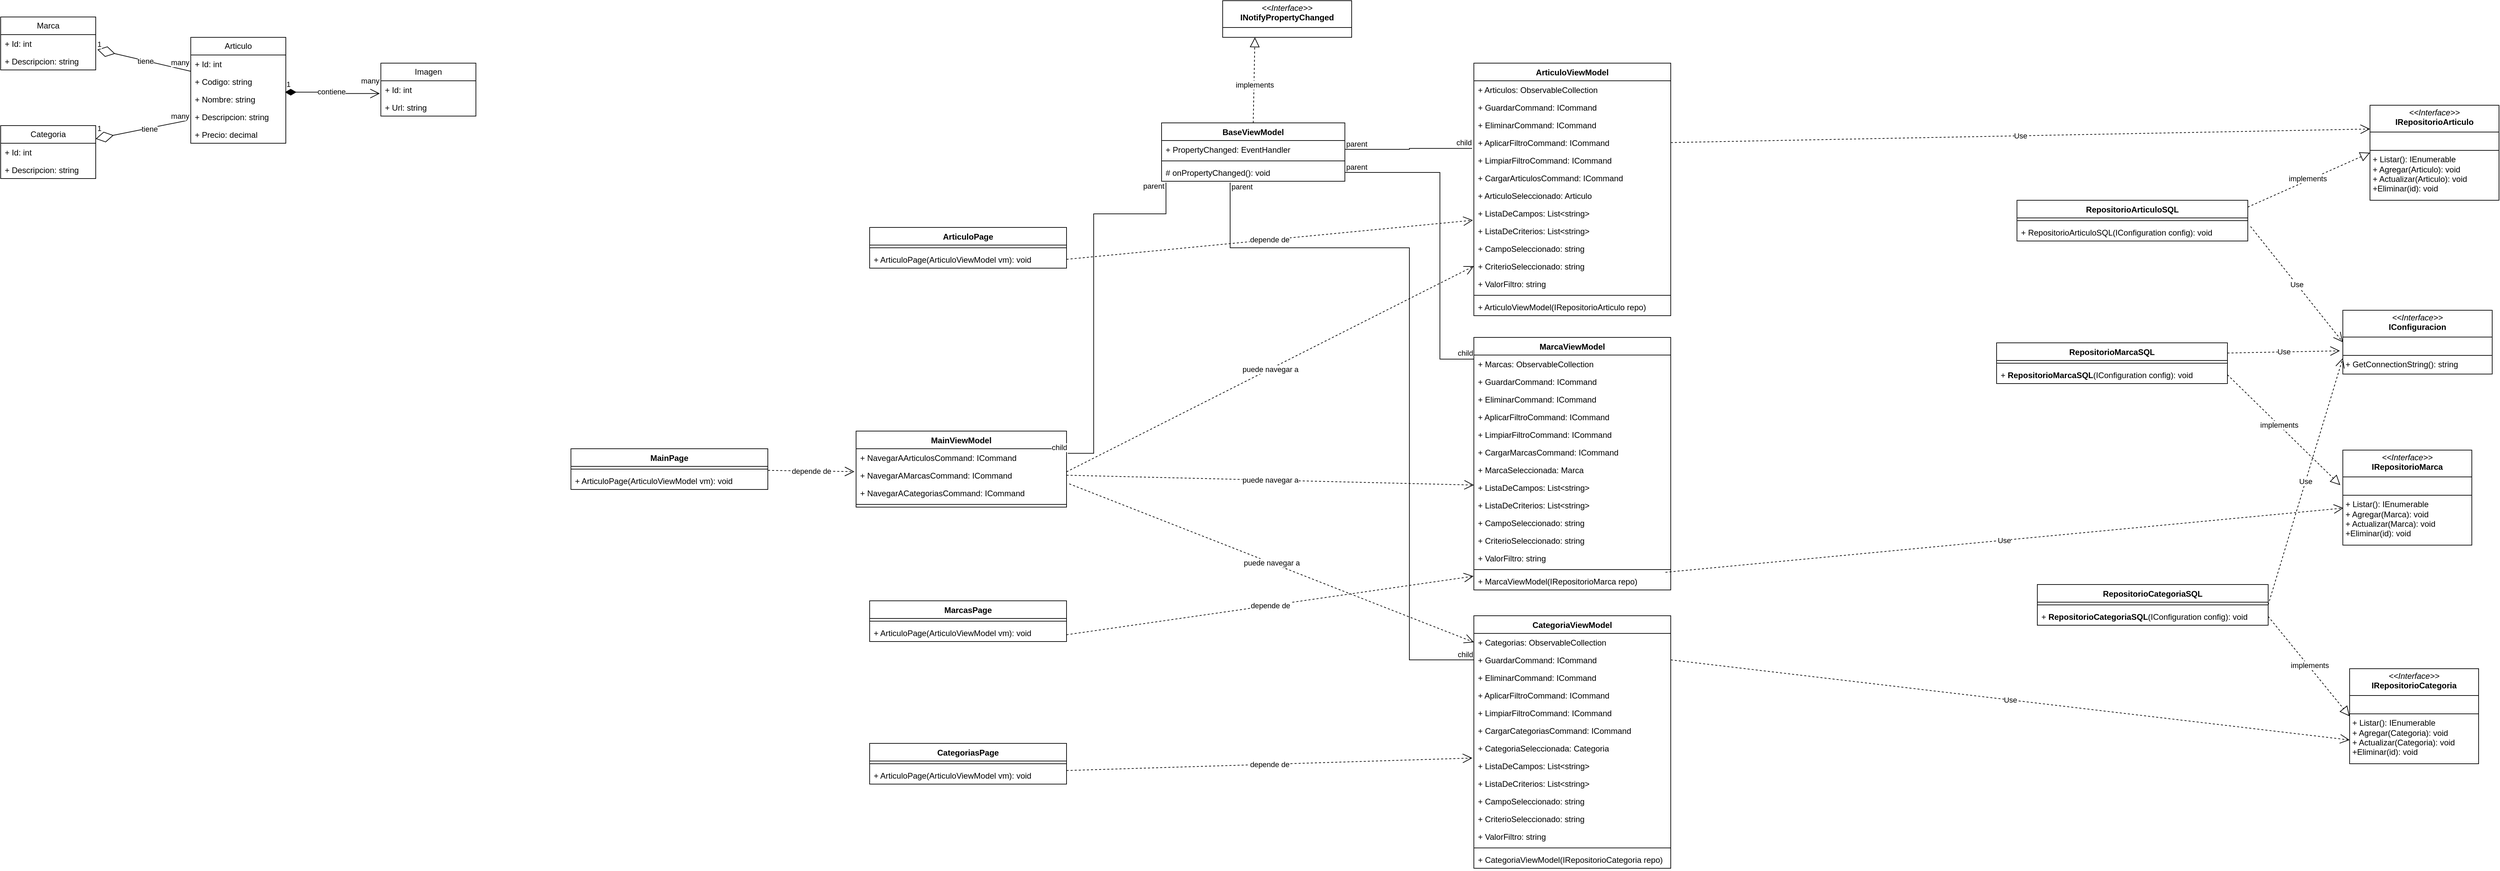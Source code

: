 <mxfile version="28.2.5">
  <diagram name="Page-1" id="niYSZ-BclHpuc8kR9TYs">
    <mxGraphModel dx="2248" dy="879" grid="1" gridSize="10" guides="1" tooltips="1" connect="1" arrows="1" fold="1" page="1" pageScale="1" pageWidth="200" pageHeight="200" math="0" shadow="0">
      <root>
        <mxCell id="v7loar4NtZiH1IZPTKfI-0" />
        <mxCell id="v7loar4NtZiH1IZPTKfI-1" parent="v7loar4NtZiH1IZPTKfI-0" />
        <mxCell id="2lPDT9tBsX9n8PKWMI---0" value="ArticuloViewModel" style="swimlane;fontStyle=1;align=center;verticalAlign=top;childLayout=stackLayout;horizontal=1;startSize=26;horizontalStack=0;resizeParent=1;resizeParentMax=0;resizeLast=0;collapsible=1;marginBottom=0;whiteSpace=wrap;html=1;" vertex="1" parent="v7loar4NtZiH1IZPTKfI-1">
          <mxGeometry x="1420" y="-92" width="290" height="372" as="geometry" />
        </mxCell>
        <mxCell id="2lPDT9tBsX9n8PKWMI---1" value="+ Articulos: ObservableCollection" style="text;strokeColor=none;fillColor=none;align=left;verticalAlign=top;spacingLeft=4;spacingRight=4;overflow=hidden;rotatable=0;points=[[0,0.5],[1,0.5]];portConstraint=eastwest;whiteSpace=wrap;html=1;" vertex="1" parent="2lPDT9tBsX9n8PKWMI---0">
          <mxGeometry y="26" width="290" height="26" as="geometry" />
        </mxCell>
        <mxCell id="2lPDT9tBsX9n8PKWMI---12" value="+ GuardarCommand: ICommand" style="text;strokeColor=none;fillColor=none;align=left;verticalAlign=top;spacingLeft=4;spacingRight=4;overflow=hidden;rotatable=0;points=[[0,0.5],[1,0.5]];portConstraint=eastwest;whiteSpace=wrap;html=1;" vertex="1" parent="2lPDT9tBsX9n8PKWMI---0">
          <mxGeometry y="52" width="290" height="26" as="geometry" />
        </mxCell>
        <mxCell id="2lPDT9tBsX9n8PKWMI---14" value="+ EliminarCommand: ICommand" style="text;strokeColor=none;fillColor=none;align=left;verticalAlign=top;spacingLeft=4;spacingRight=4;overflow=hidden;rotatable=0;points=[[0,0.5],[1,0.5]];portConstraint=eastwest;whiteSpace=wrap;html=1;" vertex="1" parent="2lPDT9tBsX9n8PKWMI---0">
          <mxGeometry y="78" width="290" height="26" as="geometry" />
        </mxCell>
        <mxCell id="2lPDT9tBsX9n8PKWMI---30" value="+ AplicarFiltroCommand: ICommand" style="text;strokeColor=none;fillColor=none;align=left;verticalAlign=top;spacingLeft=4;spacingRight=4;overflow=hidden;rotatable=0;points=[[0,0.5],[1,0.5]];portConstraint=eastwest;whiteSpace=wrap;html=1;" vertex="1" parent="2lPDT9tBsX9n8PKWMI---0">
          <mxGeometry y="104" width="290" height="26" as="geometry" />
        </mxCell>
        <mxCell id="2lPDT9tBsX9n8PKWMI---32" value="+ LimpiarFiltroCommand: ICommand" style="text;strokeColor=none;fillColor=none;align=left;verticalAlign=top;spacingLeft=4;spacingRight=4;overflow=hidden;rotatable=0;points=[[0,0.5],[1,0.5]];portConstraint=eastwest;whiteSpace=wrap;html=1;" vertex="1" parent="2lPDT9tBsX9n8PKWMI---0">
          <mxGeometry y="130" width="290" height="26" as="geometry" />
        </mxCell>
        <mxCell id="2lPDT9tBsX9n8PKWMI---63" value="+ CargarArticulosCommand: ICommand" style="text;strokeColor=none;fillColor=none;align=left;verticalAlign=top;spacingLeft=4;spacingRight=4;overflow=hidden;rotatable=0;points=[[0,0.5],[1,0.5]];portConstraint=eastwest;whiteSpace=wrap;html=1;" vertex="1" parent="2lPDT9tBsX9n8PKWMI---0">
          <mxGeometry y="156" width="290" height="26" as="geometry" />
        </mxCell>
        <mxCell id="2lPDT9tBsX9n8PKWMI---23" value="+ ArticuloSeleccionado: Articulo" style="text;strokeColor=none;fillColor=none;align=left;verticalAlign=top;spacingLeft=4;spacingRight=4;overflow=hidden;rotatable=0;points=[[0,0.5],[1,0.5]];portConstraint=eastwest;whiteSpace=wrap;html=1;" vertex="1" parent="2lPDT9tBsX9n8PKWMI---0">
          <mxGeometry y="182" width="290" height="26" as="geometry" />
        </mxCell>
        <mxCell id="2lPDT9tBsX9n8PKWMI---15" value="+ ListaDeCampos: List&amp;lt;string&amp;gt;" style="text;strokeColor=none;fillColor=none;align=left;verticalAlign=top;spacingLeft=4;spacingRight=4;overflow=hidden;rotatable=0;points=[[0,0.5],[1,0.5]];portConstraint=eastwest;whiteSpace=wrap;html=1;" vertex="1" parent="2lPDT9tBsX9n8PKWMI---0">
          <mxGeometry y="208" width="290" height="26" as="geometry" />
        </mxCell>
        <mxCell id="2lPDT9tBsX9n8PKWMI---24" value="+ ListaDeCriterios: List&amp;lt;string&amp;gt;" style="text;strokeColor=none;fillColor=none;align=left;verticalAlign=top;spacingLeft=4;spacingRight=4;overflow=hidden;rotatable=0;points=[[0,0.5],[1,0.5]];portConstraint=eastwest;whiteSpace=wrap;html=1;" vertex="1" parent="2lPDT9tBsX9n8PKWMI---0">
          <mxGeometry y="234" width="290" height="26" as="geometry" />
        </mxCell>
        <mxCell id="2lPDT9tBsX9n8PKWMI---26" value="+ CampoSeleccionado: string" style="text;strokeColor=none;fillColor=none;align=left;verticalAlign=top;spacingLeft=4;spacingRight=4;overflow=hidden;rotatable=0;points=[[0,0.5],[1,0.5]];portConstraint=eastwest;whiteSpace=wrap;html=1;" vertex="1" parent="2lPDT9tBsX9n8PKWMI---0">
          <mxGeometry y="260" width="290" height="26" as="geometry" />
        </mxCell>
        <mxCell id="2lPDT9tBsX9n8PKWMI---27" value="+ CriterioSeleccionado: string" style="text;strokeColor=none;fillColor=none;align=left;verticalAlign=top;spacingLeft=4;spacingRight=4;overflow=hidden;rotatable=0;points=[[0,0.5],[1,0.5]];portConstraint=eastwest;whiteSpace=wrap;html=1;" vertex="1" parent="2lPDT9tBsX9n8PKWMI---0">
          <mxGeometry y="286" width="290" height="26" as="geometry" />
        </mxCell>
        <mxCell id="2lPDT9tBsX9n8PKWMI---25" value="+ ValorFiltro: string" style="text;strokeColor=none;fillColor=none;align=left;verticalAlign=top;spacingLeft=4;spacingRight=4;overflow=hidden;rotatable=0;points=[[0,0.5],[1,0.5]];portConstraint=eastwest;whiteSpace=wrap;html=1;" vertex="1" parent="2lPDT9tBsX9n8PKWMI---0">
          <mxGeometry y="312" width="290" height="26" as="geometry" />
        </mxCell>
        <mxCell id="2lPDT9tBsX9n8PKWMI---2" value="" style="line;strokeWidth=1;fillColor=none;align=left;verticalAlign=middle;spacingTop=-1;spacingLeft=3;spacingRight=3;rotatable=0;labelPosition=right;points=[];portConstraint=eastwest;strokeColor=inherit;" vertex="1" parent="2lPDT9tBsX9n8PKWMI---0">
          <mxGeometry y="338" width="290" height="8" as="geometry" />
        </mxCell>
        <mxCell id="2lPDT9tBsX9n8PKWMI---3" value="+ ArticuloViewModel(IRepositorioArticulo repo)" style="text;strokeColor=none;fillColor=none;align=left;verticalAlign=top;spacingLeft=4;spacingRight=4;overflow=hidden;rotatable=0;points=[[0,0.5],[1,0.5]];portConstraint=eastwest;whiteSpace=wrap;html=1;" vertex="1" parent="2lPDT9tBsX9n8PKWMI---0">
          <mxGeometry y="346" width="290" height="26" as="geometry" />
        </mxCell>
        <mxCell id="2lPDT9tBsX9n8PKWMI---33" value="MarcaViewModel" style="swimlane;fontStyle=1;align=center;verticalAlign=top;childLayout=stackLayout;horizontal=1;startSize=26;horizontalStack=0;resizeParent=1;resizeParentMax=0;resizeLast=0;collapsible=1;marginBottom=0;whiteSpace=wrap;html=1;" vertex="1" parent="v7loar4NtZiH1IZPTKfI-1">
          <mxGeometry x="1420" y="312" width="290" height="372" as="geometry" />
        </mxCell>
        <mxCell id="2lPDT9tBsX9n8PKWMI---34" value="+ Marcas: ObservableCollection" style="text;strokeColor=none;fillColor=none;align=left;verticalAlign=top;spacingLeft=4;spacingRight=4;overflow=hidden;rotatable=0;points=[[0,0.5],[1,0.5]];portConstraint=eastwest;whiteSpace=wrap;html=1;" vertex="1" parent="2lPDT9tBsX9n8PKWMI---33">
          <mxGeometry y="26" width="290" height="26" as="geometry" />
        </mxCell>
        <mxCell id="2lPDT9tBsX9n8PKWMI---35" value="+ GuardarCommand: ICommand" style="text;strokeColor=none;fillColor=none;align=left;verticalAlign=top;spacingLeft=4;spacingRight=4;overflow=hidden;rotatable=0;points=[[0,0.5],[1,0.5]];portConstraint=eastwest;whiteSpace=wrap;html=1;" vertex="1" parent="2lPDT9tBsX9n8PKWMI---33">
          <mxGeometry y="52" width="290" height="26" as="geometry" />
        </mxCell>
        <mxCell id="2lPDT9tBsX9n8PKWMI---36" value="+ EliminarCommand: ICommand" style="text;strokeColor=none;fillColor=none;align=left;verticalAlign=top;spacingLeft=4;spacingRight=4;overflow=hidden;rotatable=0;points=[[0,0.5],[1,0.5]];portConstraint=eastwest;whiteSpace=wrap;html=1;" vertex="1" parent="2lPDT9tBsX9n8PKWMI---33">
          <mxGeometry y="78" width="290" height="26" as="geometry" />
        </mxCell>
        <mxCell id="2lPDT9tBsX9n8PKWMI---37" value="+ AplicarFiltroCommand: ICommand" style="text;strokeColor=none;fillColor=none;align=left;verticalAlign=top;spacingLeft=4;spacingRight=4;overflow=hidden;rotatable=0;points=[[0,0.5],[1,0.5]];portConstraint=eastwest;whiteSpace=wrap;html=1;" vertex="1" parent="2lPDT9tBsX9n8PKWMI---33">
          <mxGeometry y="104" width="290" height="26" as="geometry" />
        </mxCell>
        <mxCell id="2lPDT9tBsX9n8PKWMI---38" value="+ LimpiarFiltroCommand: ICommand" style="text;strokeColor=none;fillColor=none;align=left;verticalAlign=top;spacingLeft=4;spacingRight=4;overflow=hidden;rotatable=0;points=[[0,0.5],[1,0.5]];portConstraint=eastwest;whiteSpace=wrap;html=1;" vertex="1" parent="2lPDT9tBsX9n8PKWMI---33">
          <mxGeometry y="130" width="290" height="26" as="geometry" />
        </mxCell>
        <mxCell id="2lPDT9tBsX9n8PKWMI---62" value="+ CargarMarcasCommand: ICommand" style="text;strokeColor=none;fillColor=none;align=left;verticalAlign=top;spacingLeft=4;spacingRight=4;overflow=hidden;rotatable=0;points=[[0,0.5],[1,0.5]];portConstraint=eastwest;whiteSpace=wrap;html=1;" vertex="1" parent="2lPDT9tBsX9n8PKWMI---33">
          <mxGeometry y="156" width="290" height="26" as="geometry" />
        </mxCell>
        <mxCell id="2lPDT9tBsX9n8PKWMI---39" value="+ MarcaSeleccionada: Marca" style="text;strokeColor=none;fillColor=none;align=left;verticalAlign=top;spacingLeft=4;spacingRight=4;overflow=hidden;rotatable=0;points=[[0,0.5],[1,0.5]];portConstraint=eastwest;whiteSpace=wrap;html=1;" vertex="1" parent="2lPDT9tBsX9n8PKWMI---33">
          <mxGeometry y="182" width="290" height="26" as="geometry" />
        </mxCell>
        <mxCell id="2lPDT9tBsX9n8PKWMI---40" value="+ ListaDeCampos: List&amp;lt;string&amp;gt;" style="text;strokeColor=none;fillColor=none;align=left;verticalAlign=top;spacingLeft=4;spacingRight=4;overflow=hidden;rotatable=0;points=[[0,0.5],[1,0.5]];portConstraint=eastwest;whiteSpace=wrap;html=1;" vertex="1" parent="2lPDT9tBsX9n8PKWMI---33">
          <mxGeometry y="208" width="290" height="26" as="geometry" />
        </mxCell>
        <mxCell id="2lPDT9tBsX9n8PKWMI---41" value="+ ListaDeCriterios: List&amp;lt;string&amp;gt;" style="text;strokeColor=none;fillColor=none;align=left;verticalAlign=top;spacingLeft=4;spacingRight=4;overflow=hidden;rotatable=0;points=[[0,0.5],[1,0.5]];portConstraint=eastwest;whiteSpace=wrap;html=1;" vertex="1" parent="2lPDT9tBsX9n8PKWMI---33">
          <mxGeometry y="234" width="290" height="26" as="geometry" />
        </mxCell>
        <mxCell id="2lPDT9tBsX9n8PKWMI---42" value="+ CampoSeleccionado: string" style="text;strokeColor=none;fillColor=none;align=left;verticalAlign=top;spacingLeft=4;spacingRight=4;overflow=hidden;rotatable=0;points=[[0,0.5],[1,0.5]];portConstraint=eastwest;whiteSpace=wrap;html=1;" vertex="1" parent="2lPDT9tBsX9n8PKWMI---33">
          <mxGeometry y="260" width="290" height="26" as="geometry" />
        </mxCell>
        <mxCell id="2lPDT9tBsX9n8PKWMI---43" value="+ CriterioSeleccionado: string" style="text;strokeColor=none;fillColor=none;align=left;verticalAlign=top;spacingLeft=4;spacingRight=4;overflow=hidden;rotatable=0;points=[[0,0.5],[1,0.5]];portConstraint=eastwest;whiteSpace=wrap;html=1;" vertex="1" parent="2lPDT9tBsX9n8PKWMI---33">
          <mxGeometry y="286" width="290" height="26" as="geometry" />
        </mxCell>
        <mxCell id="2lPDT9tBsX9n8PKWMI---44" value="+ ValorFiltro: string" style="text;strokeColor=none;fillColor=none;align=left;verticalAlign=top;spacingLeft=4;spacingRight=4;overflow=hidden;rotatable=0;points=[[0,0.5],[1,0.5]];portConstraint=eastwest;whiteSpace=wrap;html=1;" vertex="1" parent="2lPDT9tBsX9n8PKWMI---33">
          <mxGeometry y="312" width="290" height="26" as="geometry" />
        </mxCell>
        <mxCell id="2lPDT9tBsX9n8PKWMI---45" value="" style="line;strokeWidth=1;fillColor=none;align=left;verticalAlign=middle;spacingTop=-1;spacingLeft=3;spacingRight=3;rotatable=0;labelPosition=right;points=[];portConstraint=eastwest;strokeColor=inherit;" vertex="1" parent="2lPDT9tBsX9n8PKWMI---33">
          <mxGeometry y="338" width="290" height="8" as="geometry" />
        </mxCell>
        <mxCell id="2lPDT9tBsX9n8PKWMI---46" value="+ MarcaViewModel(IRepositorioMarca repo)" style="text;strokeColor=none;fillColor=none;align=left;verticalAlign=top;spacingLeft=4;spacingRight=4;overflow=hidden;rotatable=0;points=[[0,0.5],[1,0.5]];portConstraint=eastwest;whiteSpace=wrap;html=1;" vertex="1" parent="2lPDT9tBsX9n8PKWMI---33">
          <mxGeometry y="346" width="290" height="26" as="geometry" />
        </mxCell>
        <mxCell id="2lPDT9tBsX9n8PKWMI---47" value="CategoriaViewModel" style="swimlane;fontStyle=1;align=center;verticalAlign=top;childLayout=stackLayout;horizontal=1;startSize=26;horizontalStack=0;resizeParent=1;resizeParentMax=0;resizeLast=0;collapsible=1;marginBottom=0;whiteSpace=wrap;html=1;" vertex="1" parent="v7loar4NtZiH1IZPTKfI-1">
          <mxGeometry x="1420" y="722" width="290" height="372" as="geometry" />
        </mxCell>
        <mxCell id="2lPDT9tBsX9n8PKWMI---48" value="+ Categorias: ObservableCollection" style="text;strokeColor=none;fillColor=none;align=left;verticalAlign=top;spacingLeft=4;spacingRight=4;overflow=hidden;rotatable=0;points=[[0,0.5],[1,0.5]];portConstraint=eastwest;whiteSpace=wrap;html=1;" vertex="1" parent="2lPDT9tBsX9n8PKWMI---47">
          <mxGeometry y="26" width="290" height="26" as="geometry" />
        </mxCell>
        <mxCell id="2lPDT9tBsX9n8PKWMI---49" value="+ GuardarCommand: ICommand" style="text;strokeColor=none;fillColor=none;align=left;verticalAlign=top;spacingLeft=4;spacingRight=4;overflow=hidden;rotatable=0;points=[[0,0.5],[1,0.5]];portConstraint=eastwest;whiteSpace=wrap;html=1;" vertex="1" parent="2lPDT9tBsX9n8PKWMI---47">
          <mxGeometry y="52" width="290" height="26" as="geometry" />
        </mxCell>
        <mxCell id="2lPDT9tBsX9n8PKWMI---50" value="+ EliminarCommand: ICommand" style="text;strokeColor=none;fillColor=none;align=left;verticalAlign=top;spacingLeft=4;spacingRight=4;overflow=hidden;rotatable=0;points=[[0,0.5],[1,0.5]];portConstraint=eastwest;whiteSpace=wrap;html=1;" vertex="1" parent="2lPDT9tBsX9n8PKWMI---47">
          <mxGeometry y="78" width="290" height="26" as="geometry" />
        </mxCell>
        <mxCell id="2lPDT9tBsX9n8PKWMI---51" value="+ AplicarFiltroCommand: ICommand" style="text;strokeColor=none;fillColor=none;align=left;verticalAlign=top;spacingLeft=4;spacingRight=4;overflow=hidden;rotatable=0;points=[[0,0.5],[1,0.5]];portConstraint=eastwest;whiteSpace=wrap;html=1;" vertex="1" parent="2lPDT9tBsX9n8PKWMI---47">
          <mxGeometry y="104" width="290" height="26" as="geometry" />
        </mxCell>
        <mxCell id="2lPDT9tBsX9n8PKWMI---52" value="+ LimpiarFiltroCommand: ICommand" style="text;strokeColor=none;fillColor=none;align=left;verticalAlign=top;spacingLeft=4;spacingRight=4;overflow=hidden;rotatable=0;points=[[0,0.5],[1,0.5]];portConstraint=eastwest;whiteSpace=wrap;html=1;" vertex="1" parent="2lPDT9tBsX9n8PKWMI---47">
          <mxGeometry y="130" width="290" height="26" as="geometry" />
        </mxCell>
        <mxCell id="2lPDT9tBsX9n8PKWMI---53" value="+ CargarCategoriasCommand: ICommand" style="text;strokeColor=none;fillColor=none;align=left;verticalAlign=top;spacingLeft=4;spacingRight=4;overflow=hidden;rotatable=0;points=[[0,0.5],[1,0.5]];portConstraint=eastwest;whiteSpace=wrap;html=1;" vertex="1" parent="2lPDT9tBsX9n8PKWMI---47">
          <mxGeometry y="156" width="290" height="26" as="geometry" />
        </mxCell>
        <mxCell id="2lPDT9tBsX9n8PKWMI---61" value="+ CategoriaSeleccionada: Categoria" style="text;strokeColor=none;fillColor=none;align=left;verticalAlign=top;spacingLeft=4;spacingRight=4;overflow=hidden;rotatable=0;points=[[0,0.5],[1,0.5]];portConstraint=eastwest;whiteSpace=wrap;html=1;" vertex="1" parent="2lPDT9tBsX9n8PKWMI---47">
          <mxGeometry y="182" width="290" height="26" as="geometry" />
        </mxCell>
        <mxCell id="2lPDT9tBsX9n8PKWMI---54" value="+ ListaDeCampos: List&amp;lt;string&amp;gt;" style="text;strokeColor=none;fillColor=none;align=left;verticalAlign=top;spacingLeft=4;spacingRight=4;overflow=hidden;rotatable=0;points=[[0,0.5],[1,0.5]];portConstraint=eastwest;whiteSpace=wrap;html=1;" vertex="1" parent="2lPDT9tBsX9n8PKWMI---47">
          <mxGeometry y="208" width="290" height="26" as="geometry" />
        </mxCell>
        <mxCell id="2lPDT9tBsX9n8PKWMI---55" value="+ ListaDeCriterios: List&amp;lt;string&amp;gt;" style="text;strokeColor=none;fillColor=none;align=left;verticalAlign=top;spacingLeft=4;spacingRight=4;overflow=hidden;rotatable=0;points=[[0,0.5],[1,0.5]];portConstraint=eastwest;whiteSpace=wrap;html=1;" vertex="1" parent="2lPDT9tBsX9n8PKWMI---47">
          <mxGeometry y="234" width="290" height="26" as="geometry" />
        </mxCell>
        <mxCell id="2lPDT9tBsX9n8PKWMI---56" value="+ CampoSeleccionado: string" style="text;strokeColor=none;fillColor=none;align=left;verticalAlign=top;spacingLeft=4;spacingRight=4;overflow=hidden;rotatable=0;points=[[0,0.5],[1,0.5]];portConstraint=eastwest;whiteSpace=wrap;html=1;" vertex="1" parent="2lPDT9tBsX9n8PKWMI---47">
          <mxGeometry y="260" width="290" height="26" as="geometry" />
        </mxCell>
        <mxCell id="2lPDT9tBsX9n8PKWMI---57" value="+ CriterioSeleccionado: string" style="text;strokeColor=none;fillColor=none;align=left;verticalAlign=top;spacingLeft=4;spacingRight=4;overflow=hidden;rotatable=0;points=[[0,0.5],[1,0.5]];portConstraint=eastwest;whiteSpace=wrap;html=1;" vertex="1" parent="2lPDT9tBsX9n8PKWMI---47">
          <mxGeometry y="286" width="290" height="26" as="geometry" />
        </mxCell>
        <mxCell id="2lPDT9tBsX9n8PKWMI---58" value="+ ValorFiltro: string" style="text;strokeColor=none;fillColor=none;align=left;verticalAlign=top;spacingLeft=4;spacingRight=4;overflow=hidden;rotatable=0;points=[[0,0.5],[1,0.5]];portConstraint=eastwest;whiteSpace=wrap;html=1;" vertex="1" parent="2lPDT9tBsX9n8PKWMI---47">
          <mxGeometry y="312" width="290" height="26" as="geometry" />
        </mxCell>
        <mxCell id="2lPDT9tBsX9n8PKWMI---59" value="" style="line;strokeWidth=1;fillColor=none;align=left;verticalAlign=middle;spacingTop=-1;spacingLeft=3;spacingRight=3;rotatable=0;labelPosition=right;points=[];portConstraint=eastwest;strokeColor=inherit;" vertex="1" parent="2lPDT9tBsX9n8PKWMI---47">
          <mxGeometry y="338" width="290" height="8" as="geometry" />
        </mxCell>
        <mxCell id="2lPDT9tBsX9n8PKWMI---60" value="+ CategoriaViewModel(IRepositorioCategoria repo)" style="text;strokeColor=none;fillColor=none;align=left;verticalAlign=top;spacingLeft=4;spacingRight=4;overflow=hidden;rotatable=0;points=[[0,0.5],[1,0.5]];portConstraint=eastwest;whiteSpace=wrap;html=1;" vertex="1" parent="2lPDT9tBsX9n8PKWMI---47">
          <mxGeometry y="346" width="290" height="26" as="geometry" />
        </mxCell>
        <mxCell id="2lPDT9tBsX9n8PKWMI---64" value="&lt;p style=&quot;margin:0px;margin-top:4px;text-align:center;&quot;&gt;&lt;i&gt;&amp;lt;&amp;lt;Interface&amp;gt;&amp;gt;&lt;/i&gt;&lt;br&gt;&lt;b&gt;IRepositorioArticulo&lt;/b&gt;&lt;/p&gt;&lt;hr size=&quot;1&quot; style=&quot;border-style:solid;&quot;&gt;&lt;p style=&quot;margin:0px;margin-left:4px;&quot;&gt;&lt;br&gt;&lt;/p&gt;&lt;hr size=&quot;1&quot; style=&quot;border-style:solid;&quot;&gt;&lt;p style=&quot;margin:0px;margin-left:4px;&quot;&gt;+ Listar(): IEnumerable&lt;br&gt;+ Agregar(Articulo): void&lt;/p&gt;&lt;p style=&quot;margin:0px;margin-left:4px;&quot;&gt;+ Actualizar&lt;span style=&quot;background-color: transparent; color: light-dark(rgb(0, 0, 0), rgb(255, 255, 255));&quot;&gt;(Articulo): void&lt;/span&gt;&lt;/p&gt;&lt;p style=&quot;margin:0px;margin-left:4px;&quot;&gt;&lt;span style=&quot;background-color: transparent; color: light-dark(rgb(0, 0, 0), rgb(255, 255, 255));&quot;&gt;+Eliminar(id): void&lt;/span&gt;&lt;/p&gt;" style="verticalAlign=top;align=left;overflow=fill;html=1;whiteSpace=wrap;" vertex="1" parent="v7loar4NtZiH1IZPTKfI-1">
          <mxGeometry x="2740" y="-30" width="190" height="140" as="geometry" />
        </mxCell>
        <mxCell id="2lPDT9tBsX9n8PKWMI---65" value="&lt;p style=&quot;margin:0px;margin-top:4px;text-align:center;&quot;&gt;&lt;i&gt;&amp;lt;&amp;lt;Interface&amp;gt;&amp;gt;&lt;/i&gt;&lt;br&gt;&lt;b&gt;IRepositorioMarca&lt;/b&gt;&lt;/p&gt;&lt;hr size=&quot;1&quot; style=&quot;border-style:solid;&quot;&gt;&lt;p style=&quot;margin:0px;margin-left:4px;&quot;&gt;&lt;br&gt;&lt;/p&gt;&lt;hr size=&quot;1&quot; style=&quot;border-style:solid;&quot;&gt;&lt;p style=&quot;margin:0px;margin-left:4px;&quot;&gt;+ Listar(): IEnumerable&lt;br&gt;+ Agregar(Marca): void&lt;/p&gt;&lt;p style=&quot;margin:0px;margin-left:4px;&quot;&gt;+ Actualizar&lt;span style=&quot;background-color: transparent; color: light-dark(rgb(0, 0, 0), rgb(255, 255, 255));&quot;&gt;(Marca): void&lt;/span&gt;&lt;/p&gt;&lt;p style=&quot;margin:0px;margin-left:4px;&quot;&gt;&lt;span style=&quot;background-color: transparent; color: light-dark(rgb(0, 0, 0), rgb(255, 255, 255));&quot;&gt;+Eliminar(id): void&lt;/span&gt;&lt;/p&gt;" style="verticalAlign=top;align=left;overflow=fill;html=1;whiteSpace=wrap;" vertex="1" parent="v7loar4NtZiH1IZPTKfI-1">
          <mxGeometry x="2700" y="478" width="190" height="140" as="geometry" />
        </mxCell>
        <mxCell id="2lPDT9tBsX9n8PKWMI---66" value="&lt;p style=&quot;margin:0px;margin-top:4px;text-align:center;&quot;&gt;&lt;i&gt;&amp;lt;&amp;lt;Interface&amp;gt;&amp;gt;&lt;/i&gt;&lt;br&gt;&lt;b&gt;IRepositorioCategoria&lt;/b&gt;&lt;/p&gt;&lt;hr size=&quot;1&quot; style=&quot;border-style:solid;&quot;&gt;&lt;p style=&quot;margin:0px;margin-left:4px;&quot;&gt;&lt;br&gt;&lt;/p&gt;&lt;hr size=&quot;1&quot; style=&quot;border-style:solid;&quot;&gt;&lt;p style=&quot;margin:0px;margin-left:4px;&quot;&gt;+ Listar(): IEnumerable&lt;br&gt;+ Agregar(Categoria): void&lt;/p&gt;&lt;p style=&quot;margin:0px;margin-left:4px;&quot;&gt;+ Actualizar&lt;span style=&quot;background-color: transparent; color: light-dark(rgb(0, 0, 0), rgb(255, 255, 255));&quot;&gt;(Categoria): void&lt;/span&gt;&lt;/p&gt;&lt;p style=&quot;margin:0px;margin-left:4px;&quot;&gt;&lt;span style=&quot;background-color: transparent; color: light-dark(rgb(0, 0, 0), rgb(255, 255, 255));&quot;&gt;+Eliminar(id): void&lt;/span&gt;&lt;/p&gt;" style="verticalAlign=top;align=left;overflow=fill;html=1;whiteSpace=wrap;" vertex="1" parent="v7loar4NtZiH1IZPTKfI-1">
          <mxGeometry x="2710" y="800" width="190" height="140" as="geometry" />
        </mxCell>
        <mxCell id="2lPDT9tBsX9n8PKWMI---67" value="Marca" style="swimlane;fontStyle=0;childLayout=stackLayout;horizontal=1;startSize=26;fillColor=none;horizontalStack=0;resizeParent=1;resizeParentMax=0;resizeLast=0;collapsible=1;marginBottom=0;whiteSpace=wrap;html=1;" vertex="1" parent="v7loar4NtZiH1IZPTKfI-1">
          <mxGeometry x="-750" y="-160" width="140" height="78" as="geometry" />
        </mxCell>
        <mxCell id="2lPDT9tBsX9n8PKWMI---68" value="+ Id: int" style="text;strokeColor=none;fillColor=none;align=left;verticalAlign=top;spacingLeft=4;spacingRight=4;overflow=hidden;rotatable=0;points=[[0,0.5],[1,0.5]];portConstraint=eastwest;whiteSpace=wrap;html=1;" vertex="1" parent="2lPDT9tBsX9n8PKWMI---67">
          <mxGeometry y="26" width="140" height="26" as="geometry" />
        </mxCell>
        <mxCell id="2lPDT9tBsX9n8PKWMI---69" value="+ Descripcion: string" style="text;strokeColor=none;fillColor=none;align=left;verticalAlign=top;spacingLeft=4;spacingRight=4;overflow=hidden;rotatable=0;points=[[0,0.5],[1,0.5]];portConstraint=eastwest;whiteSpace=wrap;html=1;" vertex="1" parent="2lPDT9tBsX9n8PKWMI---67">
          <mxGeometry y="52" width="140" height="26" as="geometry" />
        </mxCell>
        <mxCell id="2lPDT9tBsX9n8PKWMI---75" value="Articulo" style="swimlane;fontStyle=0;childLayout=stackLayout;horizontal=1;startSize=26;fillColor=none;horizontalStack=0;resizeParent=1;resizeParentMax=0;resizeLast=0;collapsible=1;marginBottom=0;whiteSpace=wrap;html=1;" vertex="1" parent="v7loar4NtZiH1IZPTKfI-1">
          <mxGeometry x="-470" y="-130" width="140" height="156" as="geometry" />
        </mxCell>
        <mxCell id="2lPDT9tBsX9n8PKWMI---76" value="+ Id: int" style="text;strokeColor=none;fillColor=none;align=left;verticalAlign=top;spacingLeft=4;spacingRight=4;overflow=hidden;rotatable=0;points=[[0,0.5],[1,0.5]];portConstraint=eastwest;whiteSpace=wrap;html=1;" vertex="1" parent="2lPDT9tBsX9n8PKWMI---75">
          <mxGeometry y="26" width="140" height="26" as="geometry" />
        </mxCell>
        <mxCell id="2lPDT9tBsX9n8PKWMI---77" value="+ Codigo: string" style="text;strokeColor=none;fillColor=none;align=left;verticalAlign=top;spacingLeft=4;spacingRight=4;overflow=hidden;rotatable=0;points=[[0,0.5],[1,0.5]];portConstraint=eastwest;whiteSpace=wrap;html=1;" vertex="1" parent="2lPDT9tBsX9n8PKWMI---75">
          <mxGeometry y="52" width="140" height="26" as="geometry" />
        </mxCell>
        <mxCell id="2lPDT9tBsX9n8PKWMI---82" value="+ Nombre: string" style="text;strokeColor=none;fillColor=none;align=left;verticalAlign=top;spacingLeft=4;spacingRight=4;overflow=hidden;rotatable=0;points=[[0,0.5],[1,0.5]];portConstraint=eastwest;whiteSpace=wrap;html=1;" vertex="1" parent="2lPDT9tBsX9n8PKWMI---75">
          <mxGeometry y="78" width="140" height="26" as="geometry" />
        </mxCell>
        <mxCell id="2lPDT9tBsX9n8PKWMI---83" value="+ Descripcion: string" style="text;strokeColor=none;fillColor=none;align=left;verticalAlign=top;spacingLeft=4;spacingRight=4;overflow=hidden;rotatable=0;points=[[0,0.5],[1,0.5]];portConstraint=eastwest;whiteSpace=wrap;html=1;" vertex="1" parent="2lPDT9tBsX9n8PKWMI---75">
          <mxGeometry y="104" width="140" height="26" as="geometry" />
        </mxCell>
        <mxCell id="2lPDT9tBsX9n8PKWMI---84" value="+ Precio: decimal" style="text;strokeColor=none;fillColor=none;align=left;verticalAlign=top;spacingLeft=4;spacingRight=4;overflow=hidden;rotatable=0;points=[[0,0.5],[1,0.5]];portConstraint=eastwest;whiteSpace=wrap;html=1;" vertex="1" parent="2lPDT9tBsX9n8PKWMI---75">
          <mxGeometry y="130" width="140" height="26" as="geometry" />
        </mxCell>
        <mxCell id="2lPDT9tBsX9n8PKWMI---79" value="Categoria" style="swimlane;fontStyle=0;childLayout=stackLayout;horizontal=1;startSize=26;fillColor=none;horizontalStack=0;resizeParent=1;resizeParentMax=0;resizeLast=0;collapsible=1;marginBottom=0;whiteSpace=wrap;html=1;" vertex="1" parent="v7loar4NtZiH1IZPTKfI-1">
          <mxGeometry x="-750" width="140" height="78" as="geometry" />
        </mxCell>
        <mxCell id="2lPDT9tBsX9n8PKWMI---80" value="+ Id: int" style="text;strokeColor=none;fillColor=none;align=left;verticalAlign=top;spacingLeft=4;spacingRight=4;overflow=hidden;rotatable=0;points=[[0,0.5],[1,0.5]];portConstraint=eastwest;whiteSpace=wrap;html=1;" vertex="1" parent="2lPDT9tBsX9n8PKWMI---79">
          <mxGeometry y="26" width="140" height="26" as="geometry" />
        </mxCell>
        <mxCell id="2lPDT9tBsX9n8PKWMI---81" value="+ Descripcion: string" style="text;strokeColor=none;fillColor=none;align=left;verticalAlign=top;spacingLeft=4;spacingRight=4;overflow=hidden;rotatable=0;points=[[0,0.5],[1,0.5]];portConstraint=eastwest;whiteSpace=wrap;html=1;" vertex="1" parent="2lPDT9tBsX9n8PKWMI---79">
          <mxGeometry y="52" width="140" height="26" as="geometry" />
        </mxCell>
        <mxCell id="2lPDT9tBsX9n8PKWMI---85" value="Imagen" style="swimlane;fontStyle=0;childLayout=stackLayout;horizontal=1;startSize=26;fillColor=none;horizontalStack=0;resizeParent=1;resizeParentMax=0;resizeLast=0;collapsible=1;marginBottom=0;whiteSpace=wrap;html=1;" vertex="1" parent="v7loar4NtZiH1IZPTKfI-1">
          <mxGeometry x="-190" y="-92" width="140" height="78" as="geometry" />
        </mxCell>
        <mxCell id="2lPDT9tBsX9n8PKWMI---86" value="+ Id: int" style="text;strokeColor=none;fillColor=none;align=left;verticalAlign=top;spacingLeft=4;spacingRight=4;overflow=hidden;rotatable=0;points=[[0,0.5],[1,0.5]];portConstraint=eastwest;whiteSpace=wrap;html=1;" vertex="1" parent="2lPDT9tBsX9n8PKWMI---85">
          <mxGeometry y="26" width="140" height="26" as="geometry" />
        </mxCell>
        <mxCell id="2lPDT9tBsX9n8PKWMI---87" value="+ Url: string" style="text;strokeColor=none;fillColor=none;align=left;verticalAlign=top;spacingLeft=4;spacingRight=4;overflow=hidden;rotatable=0;points=[[0,0.5],[1,0.5]];portConstraint=eastwest;whiteSpace=wrap;html=1;" vertex="1" parent="2lPDT9tBsX9n8PKWMI---85">
          <mxGeometry y="52" width="140" height="26" as="geometry" />
        </mxCell>
        <mxCell id="2lPDT9tBsX9n8PKWMI---88" value="" style="endArrow=diamondThin;endFill=0;endSize=24;html=1;rounded=0;entryX=1.017;entryY=0.846;entryDx=0;entryDy=0;exitX=0;exitY=0.923;exitDx=0;exitDy=0;exitPerimeter=0;entryPerimeter=0;" edge="1" parent="v7loar4NtZiH1IZPTKfI-1" source="2lPDT9tBsX9n8PKWMI---76" target="2lPDT9tBsX9n8PKWMI---68">
          <mxGeometry width="160" relative="1" as="geometry">
            <mxPoint x="-610" y="-100" as="sourcePoint" />
            <mxPoint x="-450" y="-100" as="targetPoint" />
          </mxGeometry>
        </mxCell>
        <mxCell id="2lPDT9tBsX9n8PKWMI---90" value="tiene" style="edgeLabel;html=1;align=center;verticalAlign=middle;resizable=0;points=[];" vertex="1" connectable="0" parent="2lPDT9tBsX9n8PKWMI---88">
          <mxGeometry x="-0.015" relative="1" as="geometry">
            <mxPoint as="offset" />
          </mxGeometry>
        </mxCell>
        <mxCell id="2lPDT9tBsX9n8PKWMI---92" value="1" style="edgeLabel;html=1;align=center;verticalAlign=middle;resizable=0;points=[];" vertex="1" connectable="0" parent="2lPDT9tBsX9n8PKWMI---88">
          <mxGeometry x="0.906" y="-1" relative="1" as="geometry">
            <mxPoint x="-4" y="-9" as="offset" />
          </mxGeometry>
        </mxCell>
        <mxCell id="2lPDT9tBsX9n8PKWMI---93" value="many" style="edgeLabel;html=1;align=center;verticalAlign=middle;resizable=0;points=[];" vertex="1" connectable="0" parent="2lPDT9tBsX9n8PKWMI---88">
          <mxGeometry x="-0.879" y="-1" relative="1" as="geometry">
            <mxPoint x="-8" y="-10" as="offset" />
          </mxGeometry>
        </mxCell>
        <mxCell id="2lPDT9tBsX9n8PKWMI---89" value="" style="endArrow=diamondThin;endFill=0;endSize=24;html=1;rounded=0;entryX=1;entryY=0.25;entryDx=0;entryDy=0;exitX=-0.02;exitY=0.692;exitDx=0;exitDy=0;exitPerimeter=0;" edge="1" parent="v7loar4NtZiH1IZPTKfI-1" source="2lPDT9tBsX9n8PKWMI---83" target="2lPDT9tBsX9n8PKWMI---79">
          <mxGeometry width="160" relative="1" as="geometry">
            <mxPoint x="-600" y="50" as="sourcePoint" />
            <mxPoint x="-500" y="59" as="targetPoint" />
          </mxGeometry>
        </mxCell>
        <mxCell id="2lPDT9tBsX9n8PKWMI---91" value="tiene" style="edgeLabel;html=1;align=center;verticalAlign=middle;resizable=0;points=[];" vertex="1" connectable="0" parent="2lPDT9tBsX9n8PKWMI---89">
          <mxGeometry x="-0.141" y="1" relative="1" as="geometry">
            <mxPoint as="offset" />
          </mxGeometry>
        </mxCell>
        <mxCell id="2lPDT9tBsX9n8PKWMI---94" value="many" style="edgeLabel;html=1;align=center;verticalAlign=middle;resizable=0;points=[];" vertex="1" connectable="0" parent="v7loar4NtZiH1IZPTKfI-1">
          <mxGeometry x="-486" y="-14" as="geometry" />
        </mxCell>
        <mxCell id="2lPDT9tBsX9n8PKWMI---95" value="1" style="edgeLabel;html=1;align=center;verticalAlign=middle;resizable=0;points=[];" vertex="1" connectable="0" parent="v7loar4NtZiH1IZPTKfI-1">
          <mxGeometry x="-593" y="-116" as="geometry">
            <mxPoint x="-12" y="120" as="offset" />
          </mxGeometry>
        </mxCell>
        <mxCell id="2lPDT9tBsX9n8PKWMI---97" value="1" style="endArrow=open;html=1;endSize=12;startArrow=diamondThin;startSize=14;startFill=1;edgeStyle=orthogonalEdgeStyle;align=left;verticalAlign=bottom;rounded=0;exitX=0.991;exitY=0.108;exitDx=0;exitDy=0;exitPerimeter=0;entryX=-0.011;entryY=0.723;entryDx=0;entryDy=0;entryPerimeter=0;" edge="1" parent="v7loar4NtZiH1IZPTKfI-1" source="2lPDT9tBsX9n8PKWMI---82" target="2lPDT9tBsX9n8PKWMI---86">
          <mxGeometry x="-1" y="3" relative="1" as="geometry">
            <mxPoint x="-330" y="-50" as="sourcePoint" />
            <mxPoint x="-170" y="-50" as="targetPoint" />
          </mxGeometry>
        </mxCell>
        <mxCell id="2lPDT9tBsX9n8PKWMI---98" value="many" style="edgeLabel;html=1;align=center;verticalAlign=middle;resizable=0;points=[];" vertex="1" connectable="0" parent="2lPDT9tBsX9n8PKWMI---97">
          <mxGeometry x="0.784" relative="1" as="geometry">
            <mxPoint x="1" y="-19" as="offset" />
          </mxGeometry>
        </mxCell>
        <mxCell id="2lPDT9tBsX9n8PKWMI---99" value="contiene" style="edgeLabel;html=1;align=center;verticalAlign=middle;resizable=0;points=[];" vertex="1" connectable="0" parent="2lPDT9tBsX9n8PKWMI---97">
          <mxGeometry x="-0.04" y="1" relative="1" as="geometry">
            <mxPoint as="offset" />
          </mxGeometry>
        </mxCell>
        <mxCell id="2lPDT9tBsX9n8PKWMI---101" value="&lt;p style=&quot;margin:0px;margin-top:4px;text-align:center;&quot;&gt;&lt;i&gt;&amp;lt;&amp;lt;Interface&amp;gt;&amp;gt;&lt;/i&gt;&lt;br&gt;&lt;b&gt;IConfiguracion&lt;/b&gt;&lt;/p&gt;&lt;hr size=&quot;1&quot; style=&quot;border-style:solid;&quot;&gt;&lt;p style=&quot;margin:0px;margin-left:4px;&quot;&gt;&lt;br&gt;&lt;/p&gt;&lt;hr size=&quot;1&quot; style=&quot;border-style:solid;&quot;&gt;&lt;p style=&quot;margin:0px;margin-left:4px;&quot;&gt;+ GetConnectionString(): string&lt;br&gt;&lt;/p&gt;" style="verticalAlign=top;align=left;overflow=fill;html=1;whiteSpace=wrap;" vertex="1" parent="v7loar4NtZiH1IZPTKfI-1">
          <mxGeometry x="2700" y="272" width="220" height="94" as="geometry" />
        </mxCell>
        <mxCell id="2lPDT9tBsX9n8PKWMI---103" value="RepositorioArticuloSQL" style="swimlane;fontStyle=1;align=center;verticalAlign=top;childLayout=stackLayout;horizontal=1;startSize=26;horizontalStack=0;resizeParent=1;resizeParentMax=0;resizeLast=0;collapsible=1;marginBottom=0;whiteSpace=wrap;html=1;" vertex="1" parent="v7loar4NtZiH1IZPTKfI-1">
          <mxGeometry x="2220" y="110" width="340" height="60" as="geometry" />
        </mxCell>
        <mxCell id="2lPDT9tBsX9n8PKWMI---105" value="" style="line;strokeWidth=1;fillColor=none;align=left;verticalAlign=middle;spacingTop=-1;spacingLeft=3;spacingRight=3;rotatable=0;labelPosition=right;points=[];portConstraint=eastwest;strokeColor=inherit;" vertex="1" parent="2lPDT9tBsX9n8PKWMI---103">
          <mxGeometry y="26" width="340" height="8" as="geometry" />
        </mxCell>
        <mxCell id="2lPDT9tBsX9n8PKWMI---106" value="+ RepositorioArticuloSQL(IConfiguration config): void" style="text;strokeColor=none;fillColor=none;align=left;verticalAlign=top;spacingLeft=4;spacingRight=4;overflow=hidden;rotatable=0;points=[[0,0.5],[1,0.5]];portConstraint=eastwest;whiteSpace=wrap;html=1;" vertex="1" parent="2lPDT9tBsX9n8PKWMI---103">
          <mxGeometry y="34" width="340" height="26" as="geometry" />
        </mxCell>
        <mxCell id="2lPDT9tBsX9n8PKWMI---107" value="RepositorioMarcaSQL" style="swimlane;fontStyle=1;align=center;verticalAlign=top;childLayout=stackLayout;horizontal=1;startSize=26;horizontalStack=0;resizeParent=1;resizeParentMax=0;resizeLast=0;collapsible=1;marginBottom=0;whiteSpace=wrap;html=1;" vertex="1" parent="v7loar4NtZiH1IZPTKfI-1">
          <mxGeometry x="2190" y="320" width="340" height="60" as="geometry" />
        </mxCell>
        <mxCell id="2lPDT9tBsX9n8PKWMI---108" value="" style="line;strokeWidth=1;fillColor=none;align=left;verticalAlign=middle;spacingTop=-1;spacingLeft=3;spacingRight=3;rotatable=0;labelPosition=right;points=[];portConstraint=eastwest;strokeColor=inherit;" vertex="1" parent="2lPDT9tBsX9n8PKWMI---107">
          <mxGeometry y="26" width="340" height="8" as="geometry" />
        </mxCell>
        <mxCell id="2lPDT9tBsX9n8PKWMI---109" value="+&amp;nbsp;&lt;span style=&quot;font-weight: 700; text-align: center;&quot;&gt;RepositorioMarcaSQL&lt;/span&gt;(IConfiguration config): void" style="text;strokeColor=none;fillColor=none;align=left;verticalAlign=top;spacingLeft=4;spacingRight=4;overflow=hidden;rotatable=0;points=[[0,0.5],[1,0.5]];portConstraint=eastwest;whiteSpace=wrap;html=1;" vertex="1" parent="2lPDT9tBsX9n8PKWMI---107">
          <mxGeometry y="34" width="340" height="26" as="geometry" />
        </mxCell>
        <mxCell id="2lPDT9tBsX9n8PKWMI---110" value="RepositorioCategoriaSQL" style="swimlane;fontStyle=1;align=center;verticalAlign=top;childLayout=stackLayout;horizontal=1;startSize=26;horizontalStack=0;resizeParent=1;resizeParentMax=0;resizeLast=0;collapsible=1;marginBottom=0;whiteSpace=wrap;html=1;" vertex="1" parent="v7loar4NtZiH1IZPTKfI-1">
          <mxGeometry x="2250" y="676" width="340" height="60" as="geometry" />
        </mxCell>
        <mxCell id="2lPDT9tBsX9n8PKWMI---111" value="" style="line;strokeWidth=1;fillColor=none;align=left;verticalAlign=middle;spacingTop=-1;spacingLeft=3;spacingRight=3;rotatable=0;labelPosition=right;points=[];portConstraint=eastwest;strokeColor=inherit;" vertex="1" parent="2lPDT9tBsX9n8PKWMI---110">
          <mxGeometry y="26" width="340" height="8" as="geometry" />
        </mxCell>
        <mxCell id="2lPDT9tBsX9n8PKWMI---112" value="+&amp;nbsp;&lt;span style=&quot;font-weight: 700; text-align: center;&quot;&gt;RepositorioCategoriaSQL&lt;/span&gt;(IConfiguration config): void" style="text;strokeColor=none;fillColor=none;align=left;verticalAlign=top;spacingLeft=4;spacingRight=4;overflow=hidden;rotatable=0;points=[[0,0.5],[1,0.5]];portConstraint=eastwest;whiteSpace=wrap;html=1;" vertex="1" parent="2lPDT9tBsX9n8PKWMI---110">
          <mxGeometry y="34" width="340" height="26" as="geometry" />
        </mxCell>
        <mxCell id="2lPDT9tBsX9n8PKWMI---113" value="Use" style="endArrow=open;endSize=12;dashed=1;html=1;rounded=0;exitX=1.012;exitY=0.179;exitDx=0;exitDy=0;exitPerimeter=0;entryX=0;entryY=0.5;entryDx=0;entryDy=0;" edge="1" parent="v7loar4NtZiH1IZPTKfI-1" source="2lPDT9tBsX9n8PKWMI---106" target="2lPDT9tBsX9n8PKWMI---101">
          <mxGeometry width="160" relative="1" as="geometry">
            <mxPoint x="2430" y="180" as="sourcePoint" />
            <mxPoint x="2590" y="180" as="targetPoint" />
          </mxGeometry>
        </mxCell>
        <mxCell id="2lPDT9tBsX9n8PKWMI---114" value="Use" style="endArrow=open;endSize=12;dashed=1;html=1;rounded=0;exitX=1;exitY=0.25;exitDx=0;exitDy=0;entryX=-0.02;entryY=0.636;entryDx=0;entryDy=0;entryPerimeter=0;" edge="1" parent="v7loar4NtZiH1IZPTKfI-1" source="2lPDT9tBsX9n8PKWMI---107" target="2lPDT9tBsX9n8PKWMI---101">
          <mxGeometry width="160" relative="1" as="geometry">
            <mxPoint x="2510" y="320" as="sourcePoint" />
            <mxPoint x="2656" y="428" as="targetPoint" />
          </mxGeometry>
        </mxCell>
        <mxCell id="2lPDT9tBsX9n8PKWMI---115" value="Use" style="endArrow=open;endSize=12;dashed=1;html=1;rounded=0;exitX=1;exitY=0.5;exitDx=0;exitDy=0;entryX=0;entryY=0.75;entryDx=0;entryDy=0;" edge="1" parent="v7loar4NtZiH1IZPTKfI-1" source="2lPDT9tBsX9n8PKWMI---110" target="2lPDT9tBsX9n8PKWMI---101">
          <mxGeometry width="160" relative="1" as="geometry">
            <mxPoint x="2460" y="550" as="sourcePoint" />
            <mxPoint x="2606" y="658" as="targetPoint" />
          </mxGeometry>
        </mxCell>
        <mxCell id="2lPDT9tBsX9n8PKWMI---116" value="" style="endArrow=block;dashed=1;endFill=0;endSize=12;html=1;rounded=0;exitX=1;exitY=0.167;exitDx=0;exitDy=0;exitPerimeter=0;entryX=0;entryY=0.5;entryDx=0;entryDy=0;" edge="1" parent="v7loar4NtZiH1IZPTKfI-1" source="2lPDT9tBsX9n8PKWMI---103" target="2lPDT9tBsX9n8PKWMI---64">
          <mxGeometry width="160" relative="1" as="geometry">
            <mxPoint x="2440" y="160" as="sourcePoint" />
            <mxPoint x="2600" y="160" as="targetPoint" />
          </mxGeometry>
        </mxCell>
        <mxCell id="2lPDT9tBsX9n8PKWMI---121" value="implements" style="edgeLabel;html=1;align=center;verticalAlign=middle;resizable=0;points=[];" vertex="1" connectable="0" parent="2lPDT9tBsX9n8PKWMI---116">
          <mxGeometry x="-0.018" y="2" relative="1" as="geometry">
            <mxPoint y="-1" as="offset" />
          </mxGeometry>
        </mxCell>
        <mxCell id="2lPDT9tBsX9n8PKWMI---117" value="" style="endArrow=block;dashed=1;endFill=0;endSize=12;html=1;rounded=0;exitX=1;exitY=0.5;exitDx=0;exitDy=0;entryX=-0.02;entryY=0.368;entryDx=0;entryDy=0;entryPerimeter=0;" edge="1" parent="v7loar4NtZiH1IZPTKfI-1" source="2lPDT9tBsX9n8PKWMI---109" target="2lPDT9tBsX9n8PKWMI---65">
          <mxGeometry width="160" relative="1" as="geometry">
            <mxPoint x="2440" y="350" as="sourcePoint" />
            <mxPoint x="2590" y="330" as="targetPoint" />
          </mxGeometry>
        </mxCell>
        <mxCell id="2lPDT9tBsX9n8PKWMI---120" value="implements" style="edgeLabel;html=1;align=center;verticalAlign=middle;resizable=0;points=[];" vertex="1" connectable="0" parent="2lPDT9tBsX9n8PKWMI---117">
          <mxGeometry x="-0.092" y="1" relative="1" as="geometry">
            <mxPoint y="1" as="offset" />
          </mxGeometry>
        </mxCell>
        <mxCell id="2lPDT9tBsX9n8PKWMI---118" value="" style="endArrow=block;dashed=1;endFill=0;endSize=12;html=1;rounded=0;exitX=1;exitY=0.5;exitDx=0;exitDy=0;entryX=0;entryY=0.5;entryDx=0;entryDy=0;" edge="1" parent="v7loar4NtZiH1IZPTKfI-1" source="2lPDT9tBsX9n8PKWMI---112" target="2lPDT9tBsX9n8PKWMI---66">
          <mxGeometry width="160" relative="1" as="geometry">
            <mxPoint x="2410" y="620" as="sourcePoint" />
            <mxPoint x="2560" y="600" as="targetPoint" />
          </mxGeometry>
        </mxCell>
        <mxCell id="2lPDT9tBsX9n8PKWMI---119" value="implements" style="edgeLabel;html=1;align=center;verticalAlign=middle;resizable=0;points=[];" vertex="1" connectable="0" parent="2lPDT9tBsX9n8PKWMI---118">
          <mxGeometry x="-0.01" y="2" relative="1" as="geometry">
            <mxPoint as="offset" />
          </mxGeometry>
        </mxCell>
        <mxCell id="2lPDT9tBsX9n8PKWMI---122" value="Use" style="endArrow=open;endSize=12;dashed=1;html=1;rounded=0;exitX=1;exitY=0.5;exitDx=0;exitDy=0;entryX=0;entryY=0.25;entryDx=0;entryDy=0;" edge="1" parent="v7loar4NtZiH1IZPTKfI-1" source="2lPDT9tBsX9n8PKWMI---30" target="2lPDT9tBsX9n8PKWMI---64">
          <mxGeometry width="160" relative="1" as="geometry">
            <mxPoint x="1330" y="20" as="sourcePoint" />
            <mxPoint x="1490" y="20" as="targetPoint" />
          </mxGeometry>
        </mxCell>
        <mxCell id="2lPDT9tBsX9n8PKWMI---123" value="Use" style="endArrow=open;endSize=12;dashed=1;html=1;rounded=0;entryX=0.004;entryY=0.61;entryDx=0;entryDy=0;entryPerimeter=0;" edge="1" parent="v7loar4NtZiH1IZPTKfI-1" source="2lPDT9tBsX9n8PKWMI---46" target="2lPDT9tBsX9n8PKWMI---65">
          <mxGeometry width="160" relative="1" as="geometry">
            <mxPoint x="1350" y="280" as="sourcePoint" />
            <mxPoint x="1960" y="328" as="targetPoint" />
          </mxGeometry>
        </mxCell>
        <mxCell id="2lPDT9tBsX9n8PKWMI---124" value="Use" style="endArrow=open;endSize=12;dashed=1;html=1;rounded=0;exitX=1;exitY=0.5;exitDx=0;exitDy=0;entryX=0;entryY=0.75;entryDx=0;entryDy=0;" edge="1" parent="v7loar4NtZiH1IZPTKfI-1" source="2lPDT9tBsX9n8PKWMI---49" target="2lPDT9tBsX9n8PKWMI---66">
          <mxGeometry width="160" relative="1" as="geometry">
            <mxPoint x="1340" y="760" as="sourcePoint" />
            <mxPoint x="1950" y="808" as="targetPoint" />
          </mxGeometry>
        </mxCell>
        <mxCell id="2lPDT9tBsX9n8PKWMI---125" value="MainViewModel" style="swimlane;fontStyle=1;align=center;verticalAlign=top;childLayout=stackLayout;horizontal=1;startSize=26;horizontalStack=0;resizeParent=1;resizeParentMax=0;resizeLast=0;collapsible=1;marginBottom=0;whiteSpace=wrap;html=1;" vertex="1" parent="v7loar4NtZiH1IZPTKfI-1">
          <mxGeometry x="510" y="450" width="310" height="112" as="geometry" />
        </mxCell>
        <mxCell id="2lPDT9tBsX9n8PKWMI---126" value="+ NavegarAArticulosCommand: ICommand" style="text;strokeColor=none;fillColor=none;align=left;verticalAlign=top;spacingLeft=4;spacingRight=4;overflow=hidden;rotatable=0;points=[[0,0.5],[1,0.5]];portConstraint=eastwest;whiteSpace=wrap;html=1;" vertex="1" parent="2lPDT9tBsX9n8PKWMI---125">
          <mxGeometry y="26" width="310" height="26" as="geometry" />
        </mxCell>
        <mxCell id="2lPDT9tBsX9n8PKWMI---129" value="+ NavegarAMarcasCommand: ICommand" style="text;strokeColor=none;fillColor=none;align=left;verticalAlign=top;spacingLeft=4;spacingRight=4;overflow=hidden;rotatable=0;points=[[0,0.5],[1,0.5]];portConstraint=eastwest;whiteSpace=wrap;html=1;" vertex="1" parent="2lPDT9tBsX9n8PKWMI---125">
          <mxGeometry y="52" width="310" height="26" as="geometry" />
        </mxCell>
        <mxCell id="2lPDT9tBsX9n8PKWMI---130" value="+ NavegarACategoriasCommand: ICommand" style="text;strokeColor=none;fillColor=none;align=left;verticalAlign=top;spacingLeft=4;spacingRight=4;overflow=hidden;rotatable=0;points=[[0,0.5],[1,0.5]];portConstraint=eastwest;whiteSpace=wrap;html=1;" vertex="1" parent="2lPDT9tBsX9n8PKWMI---125">
          <mxGeometry y="78" width="310" height="26" as="geometry" />
        </mxCell>
        <mxCell id="2lPDT9tBsX9n8PKWMI---127" value="" style="line;strokeWidth=1;fillColor=none;align=left;verticalAlign=middle;spacingTop=-1;spacingLeft=3;spacingRight=3;rotatable=0;labelPosition=right;points=[];portConstraint=eastwest;strokeColor=inherit;" vertex="1" parent="2lPDT9tBsX9n8PKWMI---125">
          <mxGeometry y="104" width="310" height="8" as="geometry" />
        </mxCell>
        <mxCell id="2lPDT9tBsX9n8PKWMI---131" value="puede navegar a" style="endArrow=open;endSize=12;dashed=1;html=1;rounded=0;entryX=0;entryY=0.5;entryDx=0;entryDy=0;" edge="1" parent="v7loar4NtZiH1IZPTKfI-1" target="2lPDT9tBsX9n8PKWMI---27">
          <mxGeometry width="160" relative="1" as="geometry">
            <mxPoint x="820" y="510" as="sourcePoint" />
            <mxPoint x="980" y="510" as="targetPoint" />
          </mxGeometry>
        </mxCell>
        <mxCell id="2lPDT9tBsX9n8PKWMI---132" value="puede navegar a" style="endArrow=open;endSize=12;dashed=1;html=1;rounded=0;exitX=1;exitY=0.5;exitDx=0;exitDy=0;" edge="1" parent="v7loar4NtZiH1IZPTKfI-1" source="2lPDT9tBsX9n8PKWMI---129" target="2lPDT9tBsX9n8PKWMI---40">
          <mxGeometry width="160" relative="1" as="geometry">
            <mxPoint x="890" y="721" as="sourcePoint" />
            <mxPoint x="1100" y="410" as="targetPoint" />
          </mxGeometry>
        </mxCell>
        <mxCell id="2lPDT9tBsX9n8PKWMI---133" value="puede navegar a" style="endArrow=open;endSize=12;dashed=1;html=1;rounded=0;entryX=0;entryY=0.5;entryDx=0;entryDy=0;exitX=1.013;exitY=-0.01;exitDx=0;exitDy=0;exitPerimeter=0;" edge="1" parent="v7loar4NtZiH1IZPTKfI-1" source="2lPDT9tBsX9n8PKWMI---130" target="2lPDT9tBsX9n8PKWMI---48">
          <mxGeometry width="160" relative="1" as="geometry">
            <mxPoint x="840" y="901" as="sourcePoint" />
            <mxPoint x="1050" y="590" as="targetPoint" />
          </mxGeometry>
        </mxCell>
        <mxCell id="2lPDT9tBsX9n8PKWMI---134" value="ArticuloPage" style="swimlane;fontStyle=1;align=center;verticalAlign=top;childLayout=stackLayout;horizontal=1;startSize=26;horizontalStack=0;resizeParent=1;resizeParentMax=0;resizeLast=0;collapsible=1;marginBottom=0;whiteSpace=wrap;html=1;" vertex="1" parent="v7loar4NtZiH1IZPTKfI-1">
          <mxGeometry x="530" y="150" width="290" height="60" as="geometry" />
        </mxCell>
        <mxCell id="2lPDT9tBsX9n8PKWMI---136" value="" style="line;strokeWidth=1;fillColor=none;align=left;verticalAlign=middle;spacingTop=-1;spacingLeft=3;spacingRight=3;rotatable=0;labelPosition=right;points=[];portConstraint=eastwest;strokeColor=inherit;" vertex="1" parent="2lPDT9tBsX9n8PKWMI---134">
          <mxGeometry y="26" width="290" height="8" as="geometry" />
        </mxCell>
        <mxCell id="2lPDT9tBsX9n8PKWMI---137" value="+ ArticuloPage(ArticuloViewModel vm): void" style="text;strokeColor=none;fillColor=none;align=left;verticalAlign=top;spacingLeft=4;spacingRight=4;overflow=hidden;rotatable=0;points=[[0,0.5],[1,0.5]];portConstraint=eastwest;whiteSpace=wrap;html=1;" vertex="1" parent="2lPDT9tBsX9n8PKWMI---134">
          <mxGeometry y="34" width="290" height="26" as="geometry" />
        </mxCell>
        <mxCell id="2lPDT9tBsX9n8PKWMI---138" value="CategoriasPage" style="swimlane;fontStyle=1;align=center;verticalAlign=top;childLayout=stackLayout;horizontal=1;startSize=26;horizontalStack=0;resizeParent=1;resizeParentMax=0;resizeLast=0;collapsible=1;marginBottom=0;whiteSpace=wrap;html=1;" vertex="1" parent="v7loar4NtZiH1IZPTKfI-1">
          <mxGeometry x="530" y="910" width="290" height="60" as="geometry" />
        </mxCell>
        <mxCell id="2lPDT9tBsX9n8PKWMI---139" value="" style="line;strokeWidth=1;fillColor=none;align=left;verticalAlign=middle;spacingTop=-1;spacingLeft=3;spacingRight=3;rotatable=0;labelPosition=right;points=[];portConstraint=eastwest;strokeColor=inherit;" vertex="1" parent="2lPDT9tBsX9n8PKWMI---138">
          <mxGeometry y="26" width="290" height="8" as="geometry" />
        </mxCell>
        <mxCell id="2lPDT9tBsX9n8PKWMI---140" value="+ ArticuloPage(ArticuloViewModel vm): void" style="text;strokeColor=none;fillColor=none;align=left;verticalAlign=top;spacingLeft=4;spacingRight=4;overflow=hidden;rotatable=0;points=[[0,0.5],[1,0.5]];portConstraint=eastwest;whiteSpace=wrap;html=1;" vertex="1" parent="2lPDT9tBsX9n8PKWMI---138">
          <mxGeometry y="34" width="290" height="26" as="geometry" />
        </mxCell>
        <mxCell id="2lPDT9tBsX9n8PKWMI---141" value="MarcasPage" style="swimlane;fontStyle=1;align=center;verticalAlign=top;childLayout=stackLayout;horizontal=1;startSize=26;horizontalStack=0;resizeParent=1;resizeParentMax=0;resizeLast=0;collapsible=1;marginBottom=0;whiteSpace=wrap;html=1;" vertex="1" parent="v7loar4NtZiH1IZPTKfI-1">
          <mxGeometry x="530" y="700" width="290" height="60" as="geometry" />
        </mxCell>
        <mxCell id="2lPDT9tBsX9n8PKWMI---142" value="" style="line;strokeWidth=1;fillColor=none;align=left;verticalAlign=middle;spacingTop=-1;spacingLeft=3;spacingRight=3;rotatable=0;labelPosition=right;points=[];portConstraint=eastwest;strokeColor=inherit;" vertex="1" parent="2lPDT9tBsX9n8PKWMI---141">
          <mxGeometry y="26" width="290" height="8" as="geometry" />
        </mxCell>
        <mxCell id="2lPDT9tBsX9n8PKWMI---143" value="+ ArticuloPage(ArticuloViewModel vm): void" style="text;strokeColor=none;fillColor=none;align=left;verticalAlign=top;spacingLeft=4;spacingRight=4;overflow=hidden;rotatable=0;points=[[0,0.5],[1,0.5]];portConstraint=eastwest;whiteSpace=wrap;html=1;" vertex="1" parent="2lPDT9tBsX9n8PKWMI---141">
          <mxGeometry y="34" width="290" height="26" as="geometry" />
        </mxCell>
        <mxCell id="2lPDT9tBsX9n8PKWMI---144" value="depende de" style="endArrow=open;endSize=12;dashed=1;html=1;rounded=0;exitX=1;exitY=0.5;exitDx=0;exitDy=0;entryX=-0.005;entryY=0.901;entryDx=0;entryDy=0;entryPerimeter=0;" edge="1" parent="v7loar4NtZiH1IZPTKfI-1" source="2lPDT9tBsX9n8PKWMI---137" target="2lPDT9tBsX9n8PKWMI---15">
          <mxGeometry width="160" relative="1" as="geometry">
            <mxPoint x="820" y="197" as="sourcePoint" />
            <mxPoint x="450" y="47" as="targetPoint" />
          </mxGeometry>
        </mxCell>
        <mxCell id="2lPDT9tBsX9n8PKWMI---145" value="depende de" style="endArrow=open;endSize=12;dashed=1;html=1;rounded=0;exitX=1;exitY=0.615;exitDx=0;exitDy=0;entryX=-0.002;entryY=0.222;entryDx=0;entryDy=0;entryPerimeter=0;exitPerimeter=0;" edge="1" parent="v7loar4NtZiH1IZPTKfI-1" source="2lPDT9tBsX9n8PKWMI---143" target="2lPDT9tBsX9n8PKWMI---46">
          <mxGeometry width="160" relative="1" as="geometry">
            <mxPoint x="820" y="746" as="sourcePoint" />
            <mxPoint x="1029" y="680" as="targetPoint" />
          </mxGeometry>
        </mxCell>
        <mxCell id="2lPDT9tBsX9n8PKWMI---146" value="depende de" style="endArrow=open;endSize=12;dashed=1;html=1;rounded=0;exitX=1;exitY=0.231;exitDx=0;exitDy=0;entryX=-0.008;entryY=1.062;entryDx=0;entryDy=0;entryPerimeter=0;exitPerimeter=0;" edge="1" parent="v7loar4NtZiH1IZPTKfI-1" source="2lPDT9tBsX9n8PKWMI---140" target="2lPDT9tBsX9n8PKWMI---61">
          <mxGeometry width="160" relative="1" as="geometry">
            <mxPoint x="860" y="1014" as="sourcePoint" />
            <mxPoint x="1069" y="920" as="targetPoint" />
          </mxGeometry>
        </mxCell>
        <mxCell id="2lPDT9tBsX9n8PKWMI---147" value="MainPage" style="swimlane;fontStyle=1;align=center;verticalAlign=top;childLayout=stackLayout;horizontal=1;startSize=26;horizontalStack=0;resizeParent=1;resizeParentMax=0;resizeLast=0;collapsible=1;marginBottom=0;whiteSpace=wrap;html=1;" vertex="1" parent="v7loar4NtZiH1IZPTKfI-1">
          <mxGeometry x="90" y="476" width="290" height="60" as="geometry" />
        </mxCell>
        <mxCell id="2lPDT9tBsX9n8PKWMI---148" value="" style="line;strokeWidth=1;fillColor=none;align=left;verticalAlign=middle;spacingTop=-1;spacingLeft=3;spacingRight=3;rotatable=0;labelPosition=right;points=[];portConstraint=eastwest;strokeColor=inherit;" vertex="1" parent="2lPDT9tBsX9n8PKWMI---147">
          <mxGeometry y="26" width="290" height="8" as="geometry" />
        </mxCell>
        <mxCell id="2lPDT9tBsX9n8PKWMI---149" value="+ ArticuloPage(ArticuloViewModel vm): void" style="text;strokeColor=none;fillColor=none;align=left;verticalAlign=top;spacingLeft=4;spacingRight=4;overflow=hidden;rotatable=0;points=[[0,0.5],[1,0.5]];portConstraint=eastwest;whiteSpace=wrap;html=1;" vertex="1" parent="2lPDT9tBsX9n8PKWMI---147">
          <mxGeometry y="34" width="290" height="26" as="geometry" />
        </mxCell>
        <mxCell id="2lPDT9tBsX9n8PKWMI---150" value="depende de" style="endArrow=open;endSize=12;dashed=1;html=1;rounded=0;exitX=1.001;exitY=-0.082;exitDx=0;exitDy=0;entryX=-0.008;entryY=0.296;entryDx=0;entryDy=0;entryPerimeter=0;exitPerimeter=0;" edge="1" parent="v7loar4NtZiH1IZPTKfI-1" source="2lPDT9tBsX9n8PKWMI---149" target="2lPDT9tBsX9n8PKWMI---129">
          <mxGeometry width="160" relative="1" as="geometry">
            <mxPoint x="420" y="504" as="sourcePoint" />
            <mxPoint x="629" y="410" as="targetPoint" />
          </mxGeometry>
        </mxCell>
        <mxCell id="2lPDT9tBsX9n8PKWMI---151" value="BaseViewModel" style="swimlane;fontStyle=1;align=center;verticalAlign=top;childLayout=stackLayout;horizontal=1;startSize=26;horizontalStack=0;resizeParent=1;resizeParentMax=0;resizeLast=0;collapsible=1;marginBottom=0;whiteSpace=wrap;html=1;" vertex="1" parent="v7loar4NtZiH1IZPTKfI-1">
          <mxGeometry x="960" y="-4" width="270" height="86" as="geometry" />
        </mxCell>
        <mxCell id="2lPDT9tBsX9n8PKWMI---152" value="+ PropertyChanged: EventHandler" style="text;strokeColor=none;fillColor=none;align=left;verticalAlign=top;spacingLeft=4;spacingRight=4;overflow=hidden;rotatable=0;points=[[0,0.5],[1,0.5]];portConstraint=eastwest;whiteSpace=wrap;html=1;" vertex="1" parent="2lPDT9tBsX9n8PKWMI---151">
          <mxGeometry y="26" width="270" height="26" as="geometry" />
        </mxCell>
        <mxCell id="2lPDT9tBsX9n8PKWMI---153" value="" style="line;strokeWidth=1;fillColor=none;align=left;verticalAlign=middle;spacingTop=-1;spacingLeft=3;spacingRight=3;rotatable=0;labelPosition=right;points=[];portConstraint=eastwest;strokeColor=inherit;" vertex="1" parent="2lPDT9tBsX9n8PKWMI---151">
          <mxGeometry y="52" width="270" height="8" as="geometry" />
        </mxCell>
        <mxCell id="2lPDT9tBsX9n8PKWMI---154" value="# onPropertyChanged(): void" style="text;strokeColor=none;fillColor=none;align=left;verticalAlign=top;spacingLeft=4;spacingRight=4;overflow=hidden;rotatable=0;points=[[0,0.5],[1,0.5]];portConstraint=eastwest;whiteSpace=wrap;html=1;" vertex="1" parent="2lPDT9tBsX9n8PKWMI---151">
          <mxGeometry y="60" width="270" height="26" as="geometry" />
        </mxCell>
        <mxCell id="2lPDT9tBsX9n8PKWMI---155" value="&lt;p style=&quot;margin:0px;margin-top:4px;text-align:center;&quot;&gt;&lt;i&gt;&amp;lt;&amp;lt;Interface&amp;gt;&amp;gt;&lt;/i&gt;&lt;br&gt;&lt;b&gt;INotifyPropertyChanged&lt;/b&gt;&lt;/p&gt;&lt;hr size=&quot;1&quot; style=&quot;border-style:solid;&quot;&gt;&lt;p style=&quot;margin:0px;margin-left:4px;&quot;&gt;&lt;br&gt;&lt;/p&gt;&lt;hr size=&quot;1&quot; style=&quot;border-style:solid;&quot;&gt;&lt;p style=&quot;margin:0px;margin-left:4px;&quot;&gt;&lt;br&gt;&lt;/p&gt;" style="verticalAlign=top;align=left;overflow=fill;html=1;whiteSpace=wrap;" vertex="1" parent="v7loar4NtZiH1IZPTKfI-1">
          <mxGeometry x="1050" y="-184" width="190" height="54" as="geometry" />
        </mxCell>
        <mxCell id="2lPDT9tBsX9n8PKWMI---156" value="" style="endArrow=block;dashed=1;endFill=0;endSize=12;html=1;rounded=0;exitX=0.5;exitY=0;exitDx=0;exitDy=0;entryX=0.25;entryY=1;entryDx=0;entryDy=0;" edge="1" parent="v7loar4NtZiH1IZPTKfI-1" source="2lPDT9tBsX9n8PKWMI---151" target="2lPDT9tBsX9n8PKWMI---155">
          <mxGeometry width="160" relative="1" as="geometry">
            <mxPoint x="1040" y="-20" as="sourcePoint" />
            <mxPoint x="1200" y="-20" as="targetPoint" />
          </mxGeometry>
        </mxCell>
        <mxCell id="2lPDT9tBsX9n8PKWMI---157" value="implements" style="edgeLabel;html=1;align=center;verticalAlign=middle;resizable=0;points=[];" vertex="1" connectable="0" parent="2lPDT9tBsX9n8PKWMI---156">
          <mxGeometry x="-0.108" y="-1" relative="1" as="geometry">
            <mxPoint as="offset" />
          </mxGeometry>
        </mxCell>
        <mxCell id="2lPDT9tBsX9n8PKWMI---159" value="" style="endArrow=none;html=1;edgeStyle=orthogonalEdgeStyle;rounded=0;exitX=1;exitY=0.5;exitDx=0;exitDy=0;entryX=-0.009;entryY=0.83;entryDx=0;entryDy=0;entryPerimeter=0;" edge="1" parent="v7loar4NtZiH1IZPTKfI-1" source="2lPDT9tBsX9n8PKWMI---152" target="2lPDT9tBsX9n8PKWMI---30">
          <mxGeometry relative="1" as="geometry">
            <mxPoint x="1250" y="39.23" as="sourcePoint" />
            <mxPoint x="1410" y="39.23" as="targetPoint" />
          </mxGeometry>
        </mxCell>
        <mxCell id="2lPDT9tBsX9n8PKWMI---160" value="parent" style="edgeLabel;resizable=0;html=1;align=left;verticalAlign=bottom;" connectable="0" vertex="1" parent="2lPDT9tBsX9n8PKWMI---159">
          <mxGeometry x="-1" relative="1" as="geometry" />
        </mxCell>
        <mxCell id="2lPDT9tBsX9n8PKWMI---161" value="child" style="edgeLabel;resizable=0;html=1;align=right;verticalAlign=bottom;" connectable="0" vertex="1" parent="2lPDT9tBsX9n8PKWMI---159">
          <mxGeometry x="1" relative="1" as="geometry" />
        </mxCell>
        <mxCell id="2lPDT9tBsX9n8PKWMI---162" value="" style="endArrow=none;html=1;edgeStyle=orthogonalEdgeStyle;rounded=0;entryX=-0.001;entryY=0.229;entryDx=0;entryDy=0;entryPerimeter=0;" edge="1" parent="v7loar4NtZiH1IZPTKfI-1" source="2lPDT9tBsX9n8PKWMI---154" target="2lPDT9tBsX9n8PKWMI---34">
          <mxGeometry relative="1" as="geometry">
            <mxPoint x="1110" y="230" as="sourcePoint" />
            <mxPoint x="1270" y="230" as="targetPoint" />
            <Array as="points">
              <mxPoint x="1370" y="69" />
              <mxPoint x="1370" y="344" />
            </Array>
          </mxGeometry>
        </mxCell>
        <mxCell id="2lPDT9tBsX9n8PKWMI---163" value="parent" style="edgeLabel;resizable=0;html=1;align=left;verticalAlign=bottom;" connectable="0" vertex="1" parent="2lPDT9tBsX9n8PKWMI---162">
          <mxGeometry x="-1" relative="1" as="geometry" />
        </mxCell>
        <mxCell id="2lPDT9tBsX9n8PKWMI---164" value="child" style="edgeLabel;resizable=0;html=1;align=right;verticalAlign=bottom;" connectable="0" vertex="1" parent="2lPDT9tBsX9n8PKWMI---162">
          <mxGeometry x="1" relative="1" as="geometry" />
        </mxCell>
        <mxCell id="2lPDT9tBsX9n8PKWMI---165" value="" style="endArrow=none;html=1;edgeStyle=orthogonalEdgeStyle;rounded=0;exitX=0.374;exitY=1.076;exitDx=0;exitDy=0;exitPerimeter=0;entryX=0;entryY=0.5;entryDx=0;entryDy=0;" edge="1" parent="v7loar4NtZiH1IZPTKfI-1" source="2lPDT9tBsX9n8PKWMI---154" target="2lPDT9tBsX9n8PKWMI---49">
          <mxGeometry relative="1" as="geometry">
            <mxPoint x="920" y="110.062" as="sourcePoint" />
            <mxPoint x="1018.25" y="286.84" as="targetPoint" />
            <Array as="points">
              <mxPoint x="1061" y="180" />
              <mxPoint x="1325" y="180" />
              <mxPoint x="1325" y="787" />
            </Array>
          </mxGeometry>
        </mxCell>
        <mxCell id="2lPDT9tBsX9n8PKWMI---166" value="parent" style="edgeLabel;resizable=0;html=1;align=left;verticalAlign=bottom;" connectable="0" vertex="1" parent="2lPDT9tBsX9n8PKWMI---165">
          <mxGeometry x="-1" relative="1" as="geometry">
            <mxPoint y="15" as="offset" />
          </mxGeometry>
        </mxCell>
        <mxCell id="2lPDT9tBsX9n8PKWMI---167" value="child" style="edgeLabel;resizable=0;html=1;align=right;verticalAlign=bottom;" connectable="0" vertex="1" parent="2lPDT9tBsX9n8PKWMI---165">
          <mxGeometry x="1" relative="1" as="geometry" />
        </mxCell>
        <mxCell id="2lPDT9tBsX9n8PKWMI---168" value="" style="endArrow=none;html=1;edgeStyle=orthogonalEdgeStyle;rounded=0;exitX=0.024;exitY=1.071;exitDx=0;exitDy=0;exitPerimeter=0;entryX=1.006;entryY=0.26;entryDx=0;entryDy=0;entryPerimeter=0;" edge="1" parent="v7loar4NtZiH1IZPTKfI-1" source="2lPDT9tBsX9n8PKWMI---154" target="2lPDT9tBsX9n8PKWMI---126">
          <mxGeometry relative="1" as="geometry">
            <mxPoint x="930" y="130" as="sourcePoint" />
            <mxPoint x="940" y="180" as="targetPoint" />
            <Array as="points">
              <mxPoint x="966" y="130" />
              <mxPoint x="860" y="130" />
              <mxPoint x="860" y="483" />
            </Array>
          </mxGeometry>
        </mxCell>
        <mxCell id="2lPDT9tBsX9n8PKWMI---169" value="parent" style="edgeLabel;resizable=0;html=1;align=left;verticalAlign=bottom;" connectable="0" vertex="1" parent="2lPDT9tBsX9n8PKWMI---168">
          <mxGeometry x="-1" relative="1" as="geometry">
            <mxPoint x="-35" y="14" as="offset" />
          </mxGeometry>
        </mxCell>
        <mxCell id="2lPDT9tBsX9n8PKWMI---170" value="child" style="edgeLabel;resizable=0;html=1;align=right;verticalAlign=bottom;" connectable="0" vertex="1" parent="2lPDT9tBsX9n8PKWMI---168">
          <mxGeometry x="1" relative="1" as="geometry" />
        </mxCell>
      </root>
    </mxGraphModel>
  </diagram>
</mxfile>
